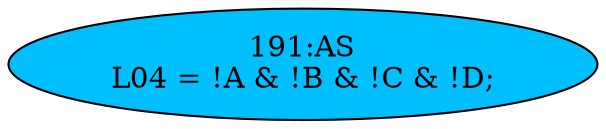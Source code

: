 strict digraph "" {
	node [label="\N"];
	"191:AS"	 [ast="<pyverilog.vparser.ast.Assign object at 0x7f9359f3e1d0>",
		def_var="['L04']",
		fillcolor=deepskyblue,
		label="191:AS
L04 = !A & !B & !C & !D;",
		statements="[]",
		style=filled,
		typ=Assign,
		use_var="['A', 'B', 'C', 'D']"];
}
